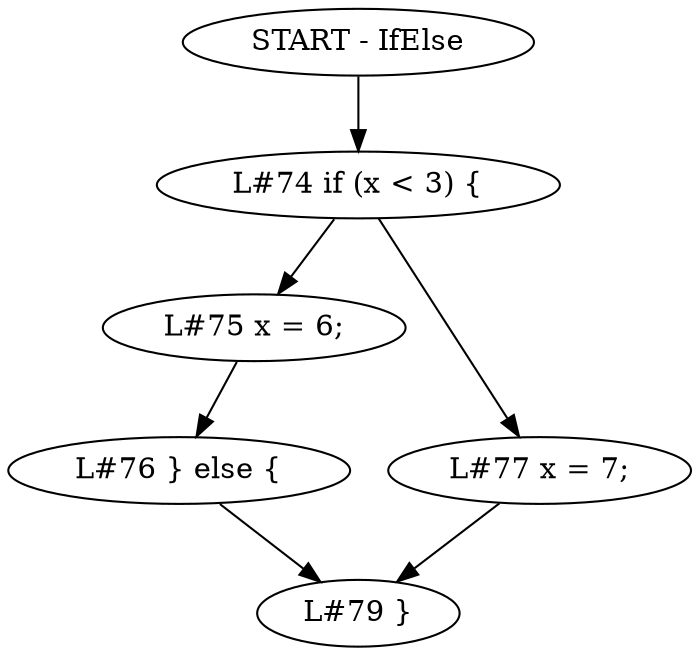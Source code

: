 digraph ast {
START [label="START - IfElse",width=0,height=0];
L74 [label="L#74 if (x < 3) {",width=0,height=0];
L75 [label="L#75 x = 6;",width=0,height=0];
L76 [label="L#76 } else {",width=0,height=0];
L77 [label="L#77 x = 7;",width=0,height=0];
L79 [label="L#79 }",width=0,height=0];
START -> L74
L74 -> L75
L75 -> L76
L77 -> L79
L74 -> L77
L76 -> L79
}

